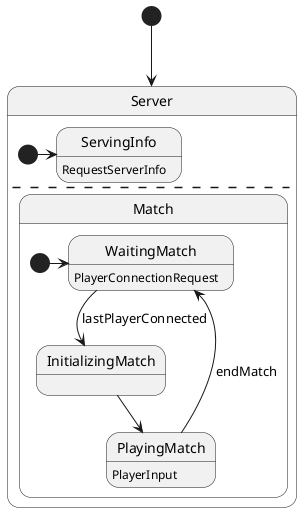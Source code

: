 @startuml

[*] --> Server
state Server {
    [*] -> ServingInfo
    ServingInfo : RequestServerInfo
    --
    state Match {
        [*] -> WaitingMatch
        WaitingMatch : PlayerConnectionRequest
        WaitingMatch --> InitializingMatch : lastPlayerConnected
        InitializingMatch --> PlayingMatch
        PlayingMatch --> WaitingMatch : endMatch
        PlayingMatch : PlayerInput
    }
}

@enduml
